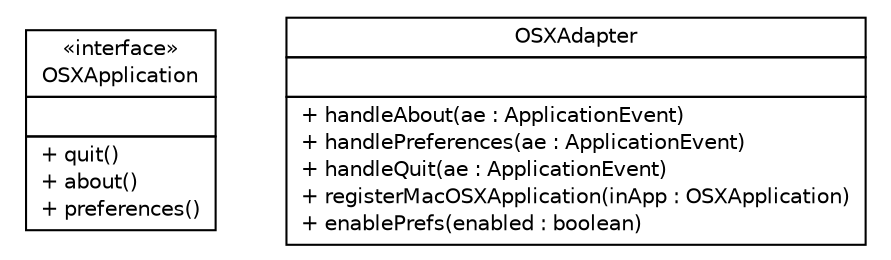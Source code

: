 #!/usr/local/bin/dot
#
# Class diagram 
# Generated by UMLGraph version R5_6 (http://www.umlgraph.org/)
#

digraph G {
	edge [fontname="Helvetica",fontsize=10,labelfontname="Helvetica",labelfontsize=10];
	node [fontname="Helvetica",fontsize=10,shape=plaintext];
	nodesep=0.25;
	ranksep=0.5;
	// sorcer.ssb.osx.OSXApplication
	c57179 [label=<<table title="sorcer.ssb.osx.OSXApplication" border="0" cellborder="1" cellspacing="0" cellpadding="2" port="p" href="./OSXApplication.html">
		<tr><td><table border="0" cellspacing="0" cellpadding="1">
<tr><td align="center" balign="center"> &#171;interface&#187; </td></tr>
<tr><td align="center" balign="center"> OSXApplication </td></tr>
		</table></td></tr>
		<tr><td><table border="0" cellspacing="0" cellpadding="1">
<tr><td align="left" balign="left">  </td></tr>
		</table></td></tr>
		<tr><td><table border="0" cellspacing="0" cellpadding="1">
<tr><td align="left" balign="left"> + quit() </td></tr>
<tr><td align="left" balign="left"> + about() </td></tr>
<tr><td align="left" balign="left"> + preferences() </td></tr>
		</table></td></tr>
		</table>>, URL="./OSXApplication.html", fontname="Helvetica", fontcolor="black", fontsize=10.0];
	// sorcer.ssb.osx.OSXAdapter
	c57180 [label=<<table title="sorcer.ssb.osx.OSXAdapter" border="0" cellborder="1" cellspacing="0" cellpadding="2" port="p" href="./OSXAdapter.html">
		<tr><td><table border="0" cellspacing="0" cellpadding="1">
<tr><td align="center" balign="center"> OSXAdapter </td></tr>
		</table></td></tr>
		<tr><td><table border="0" cellspacing="0" cellpadding="1">
<tr><td align="left" balign="left">  </td></tr>
		</table></td></tr>
		<tr><td><table border="0" cellspacing="0" cellpadding="1">
<tr><td align="left" balign="left"> + handleAbout(ae : ApplicationEvent) </td></tr>
<tr><td align="left" balign="left"> + handlePreferences(ae : ApplicationEvent) </td></tr>
<tr><td align="left" balign="left"> + handleQuit(ae : ApplicationEvent) </td></tr>
<tr><td align="left" balign="left"> + registerMacOSXApplication(inApp : OSXApplication) </td></tr>
<tr><td align="left" balign="left"> + enablePrefs(enabled : boolean) </td></tr>
		</table></td></tr>
		</table>>, URL="./OSXAdapter.html", fontname="Helvetica", fontcolor="black", fontsize=10.0];
}

